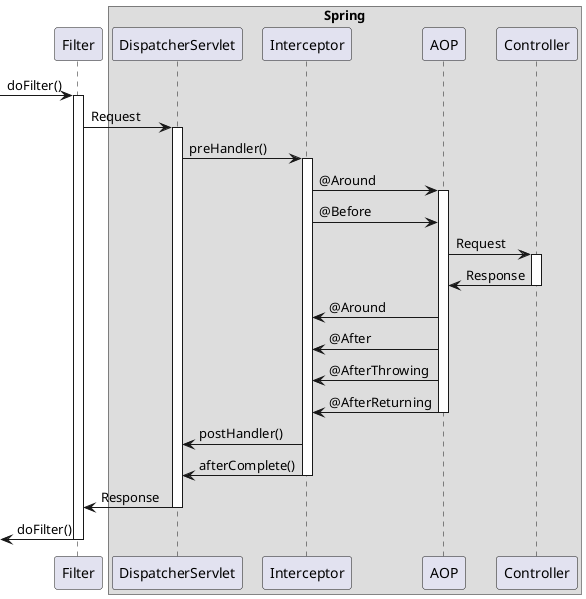 @startuml

participant Filter

box Spring
participant DispatcherServlet
participant Interceptor
participant AOP
participant Controller
end box

[-> Filter : doFilter()
activate Filter

Filter -> DispatcherServlet : Request
activate DispatcherServlet

DispatcherServlet -> Interceptor : preHandler()
activate Interceptor

Interceptor -> AOP : @Around
activate AOP
Interceptor -> AOP : @Before
AOP -> Controller : Request
activate Controller

AOP <- Controller : Response
deactivate Controller

Interceptor <- AOP : @Around
Interceptor <- AOP : @After
Interceptor <- AOP : @AfterThrowing
Interceptor <- AOP : @AfterReturning
deactivate AOP

DispatcherServlet <- Interceptor : postHandler()
DispatcherServlet <- Interceptor : afterComplete()
deactivate Interceptor

Filter <- DispatcherServlet : Response
deactivate DispatcherServlet
[<- Filter : doFilter()
deactivate Filter




@enduml